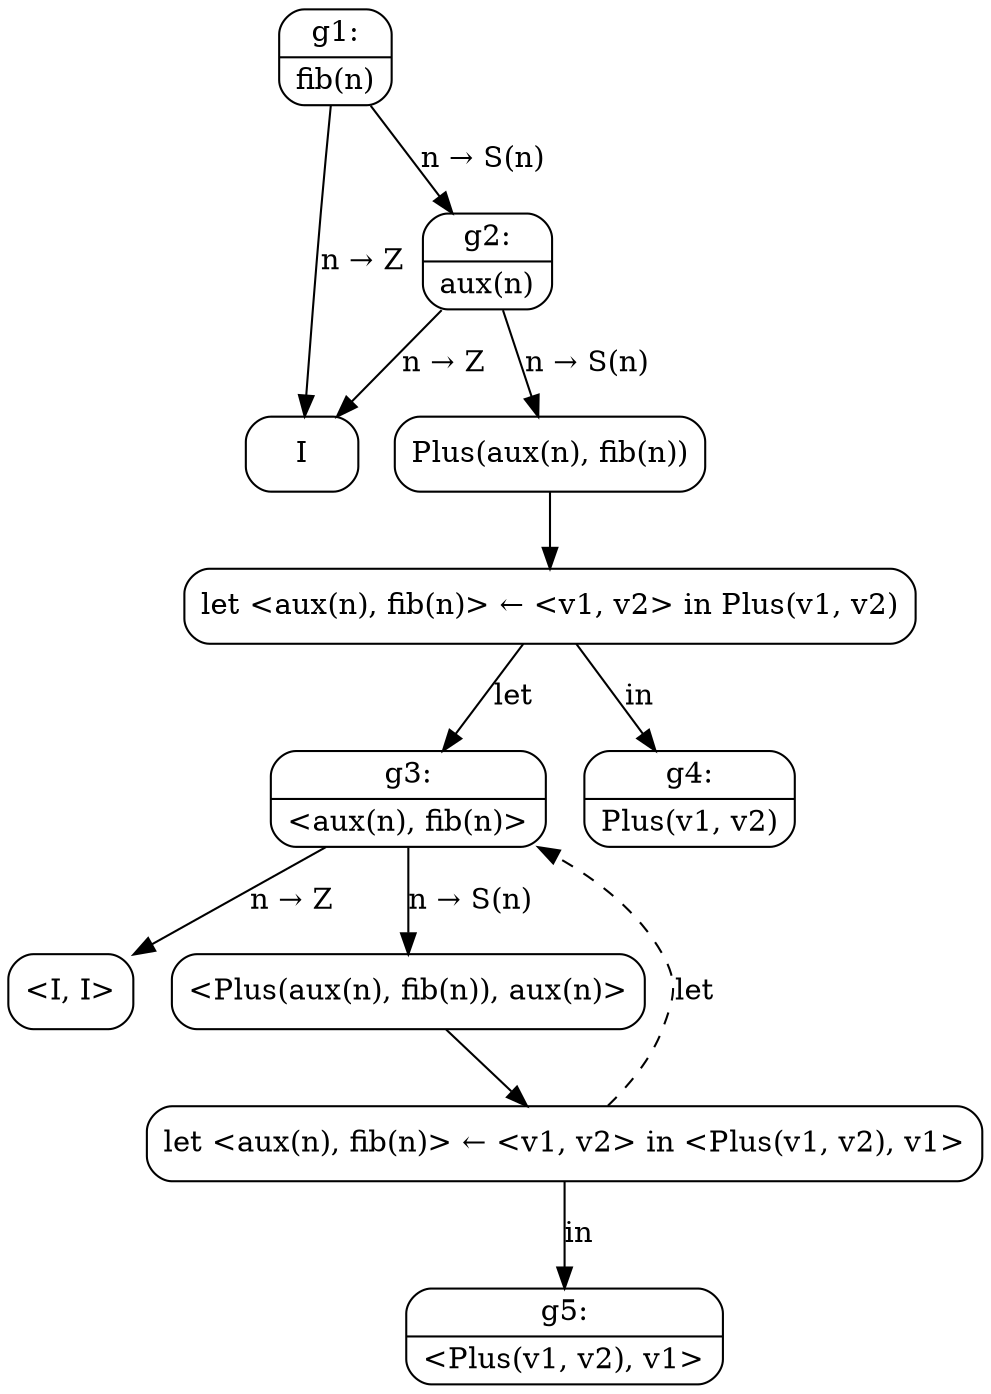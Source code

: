 digraph {
  node [shape=box, style=rounded];

  G1 [shape=record, label="{g1:|fib(n)}"];
  C1 [label="I"];
  G1 -> C1 [label="n → Z"];
  G2 [shape=record, label="{g2:|aux(n)}"];
  G1 -> G2 [label="n → S(n)"]
  G2 -> C1 [label="n → Z"];
  C2 [label="Plus(aux(n), fib(n))"]
  G2 -> C2 [label="n → S(n)"];
  L1 [label="let <aux(n), fib(n)> ← <v1, v2> in Plus(v1, v2)"];
  C2 -> L1;
  G3 [shape=record, label="{g3:|\<aux(n), fib(n)\>}"];
  L1 -> G3 [label="let"];
  G4 [shape=record, label="{g4:|Plus(v1, v2)}"];
  L1 -> G4 [label="in"];
  C3 [label="<I, I>"];
  G3 -> C3 [label="n → Z"];
  C4 [label="<Plus(aux(n), fib(n)), aux(n)>"];
  G3 -> C4 [label="n → S(n)"];
  L2 [label="let <aux(n), fib(n)> ← <v1, v2> in <Plus(v1, v2), v1>"];
  C4 -> L2;
  L2 -> G3 [label="let", style=dashed];
  G5 [shape=record, label="{g5:|\<Plus(v1, v2), v1\>}"];
  L2 -> G5 [label="in"];
}
